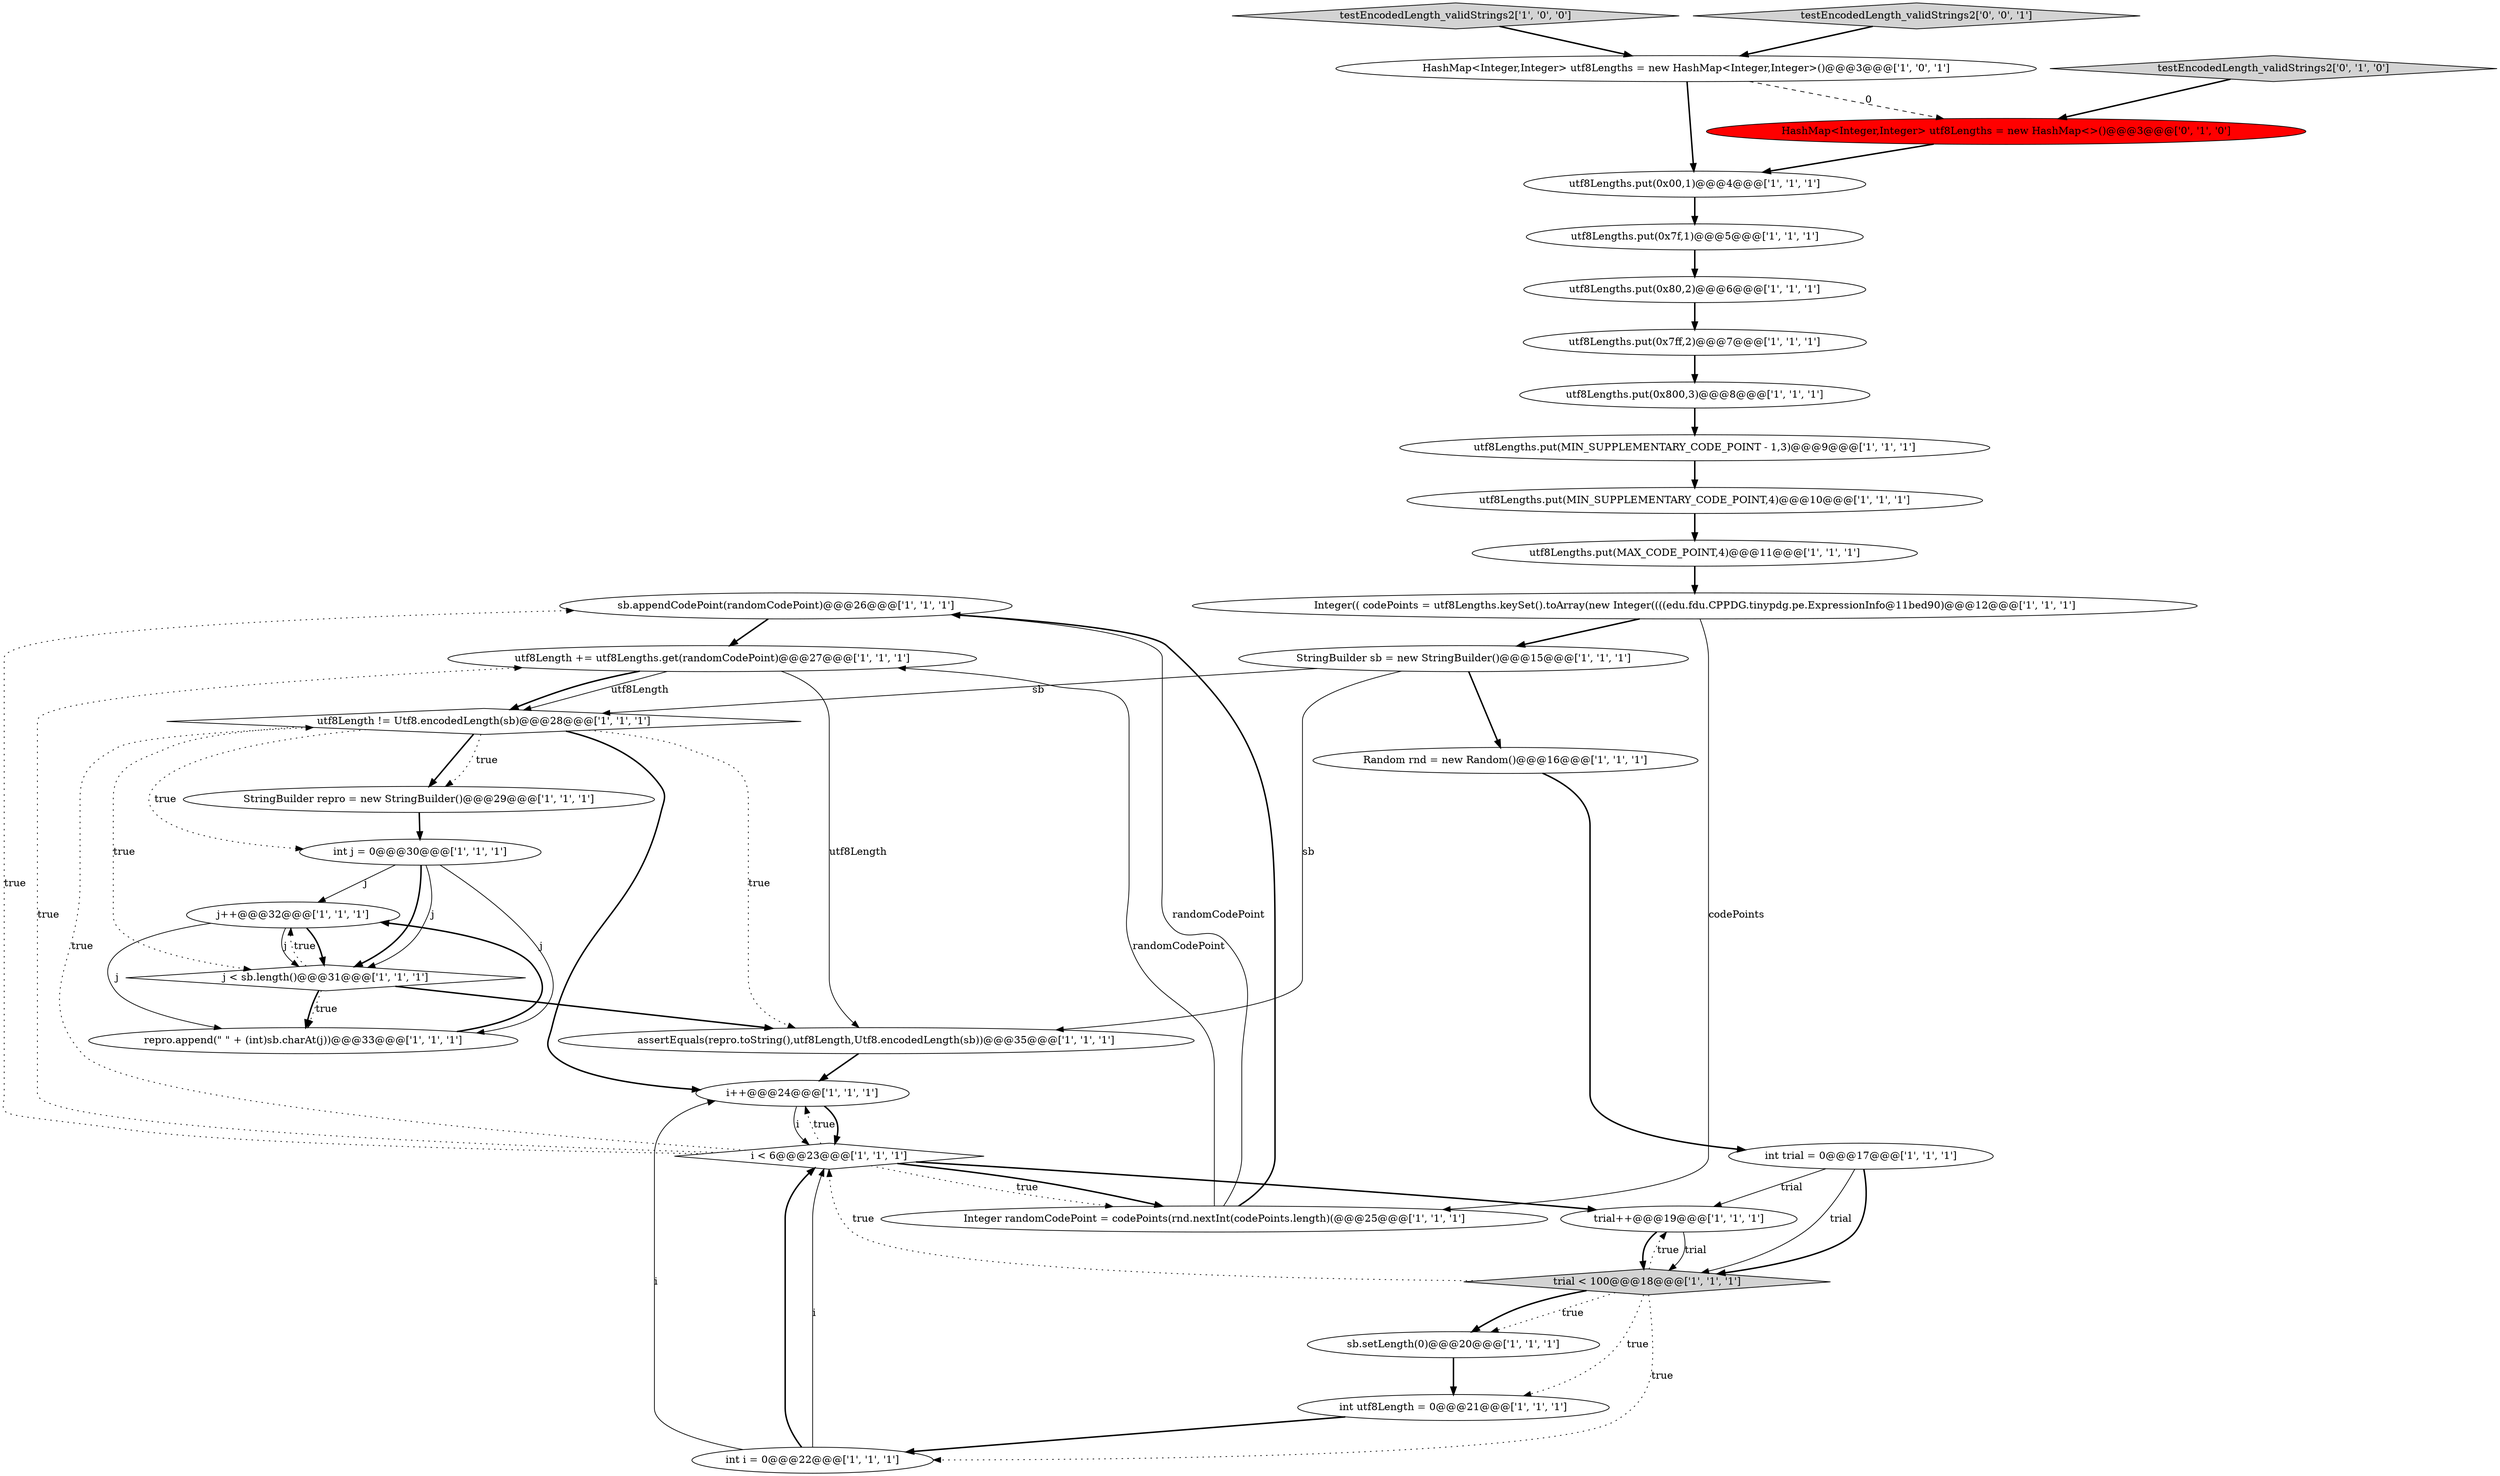 digraph {
0 [style = filled, label = "sb.appendCodePoint(randomCodePoint)@@@26@@@['1', '1', '1']", fillcolor = white, shape = ellipse image = "AAA0AAABBB1BBB"];
32 [style = filled, label = "HashMap<Integer,Integer> utf8Lengths = new HashMap<>()@@@3@@@['0', '1', '0']", fillcolor = red, shape = ellipse image = "AAA1AAABBB2BBB"];
11 [style = filled, label = "sb.setLength(0)@@@20@@@['1', '1', '1']", fillcolor = white, shape = ellipse image = "AAA0AAABBB1BBB"];
9 [style = filled, label = "utf8Lengths.put(MIN_SUPPLEMENTARY_CODE_POINT - 1,3)@@@9@@@['1', '1', '1']", fillcolor = white, shape = ellipse image = "AAA0AAABBB1BBB"];
18 [style = filled, label = "trial < 100@@@18@@@['1', '1', '1']", fillcolor = lightgray, shape = diamond image = "AAA0AAABBB1BBB"];
10 [style = filled, label = "Integer randomCodePoint = codePoints(rnd.nextInt(codePoints.length)(@@@25@@@['1', '1', '1']", fillcolor = white, shape = ellipse image = "AAA0AAABBB1BBB"];
3 [style = filled, label = "Random rnd = new Random()@@@16@@@['1', '1', '1']", fillcolor = white, shape = ellipse image = "AAA0AAABBB1BBB"];
30 [style = filled, label = "j++@@@32@@@['1', '1', '1']", fillcolor = white, shape = ellipse image = "AAA0AAABBB1BBB"];
22 [style = filled, label = "HashMap<Integer,Integer> utf8Lengths = new HashMap<Integer,Integer>()@@@3@@@['1', '0', '1']", fillcolor = white, shape = ellipse image = "AAA0AAABBB1BBB"];
26 [style = filled, label = "int j = 0@@@30@@@['1', '1', '1']", fillcolor = white, shape = ellipse image = "AAA0AAABBB1BBB"];
6 [style = filled, label = "testEncodedLength_validStrings2['1', '0', '0']", fillcolor = lightgray, shape = diamond image = "AAA0AAABBB1BBB"];
7 [style = filled, label = "utf8Length += utf8Lengths.get(randomCodePoint)@@@27@@@['1', '1', '1']", fillcolor = white, shape = ellipse image = "AAA0AAABBB1BBB"];
16 [style = filled, label = "utf8Lengths.put(MAX_CODE_POINT,4)@@@11@@@['1', '1', '1']", fillcolor = white, shape = ellipse image = "AAA0AAABBB1BBB"];
21 [style = filled, label = "int utf8Length = 0@@@21@@@['1', '1', '1']", fillcolor = white, shape = ellipse image = "AAA0AAABBB1BBB"];
25 [style = filled, label = "utf8Length != Utf8.encodedLength(sb)@@@28@@@['1', '1', '1']", fillcolor = white, shape = diamond image = "AAA0AAABBB1BBB"];
24 [style = filled, label = "int trial = 0@@@17@@@['1', '1', '1']", fillcolor = white, shape = ellipse image = "AAA0AAABBB1BBB"];
23 [style = filled, label = "trial++@@@19@@@['1', '1', '1']", fillcolor = white, shape = ellipse image = "AAA0AAABBB1BBB"];
5 [style = filled, label = "int i = 0@@@22@@@['1', '1', '1']", fillcolor = white, shape = ellipse image = "AAA0AAABBB1BBB"];
27 [style = filled, label = "utf8Lengths.put(0x7f,1)@@@5@@@['1', '1', '1']", fillcolor = white, shape = ellipse image = "AAA0AAABBB1BBB"];
14 [style = filled, label = "utf8Lengths.put(0x7ff,2)@@@7@@@['1', '1', '1']", fillcolor = white, shape = ellipse image = "AAA0AAABBB1BBB"];
2 [style = filled, label = "StringBuilder repro = new StringBuilder()@@@29@@@['1', '1', '1']", fillcolor = white, shape = ellipse image = "AAA0AAABBB1BBB"];
29 [style = filled, label = "utf8Lengths.put(MIN_SUPPLEMENTARY_CODE_POINT,4)@@@10@@@['1', '1', '1']", fillcolor = white, shape = ellipse image = "AAA0AAABBB1BBB"];
28 [style = filled, label = "assertEquals(repro.toString(),utf8Length,Utf8.encodedLength(sb))@@@35@@@['1', '1', '1']", fillcolor = white, shape = ellipse image = "AAA0AAABBB1BBB"];
4 [style = filled, label = "i < 6@@@23@@@['1', '1', '1']", fillcolor = white, shape = diamond image = "AAA0AAABBB1BBB"];
15 [style = filled, label = "i++@@@24@@@['1', '1', '1']", fillcolor = white, shape = ellipse image = "AAA0AAABBB1BBB"];
33 [style = filled, label = "testEncodedLength_validStrings2['0', '0', '1']", fillcolor = lightgray, shape = diamond image = "AAA0AAABBB3BBB"];
12 [style = filled, label = "j < sb.length()@@@31@@@['1', '1', '1']", fillcolor = white, shape = diamond image = "AAA0AAABBB1BBB"];
13 [style = filled, label = "utf8Lengths.put(0x00,1)@@@4@@@['1', '1', '1']", fillcolor = white, shape = ellipse image = "AAA0AAABBB1BBB"];
20 [style = filled, label = "repro.append(\" \" + (int)sb.charAt(j))@@@33@@@['1', '1', '1']", fillcolor = white, shape = ellipse image = "AAA0AAABBB1BBB"];
31 [style = filled, label = "testEncodedLength_validStrings2['0', '1', '0']", fillcolor = lightgray, shape = diamond image = "AAA0AAABBB2BBB"];
8 [style = filled, label = "utf8Lengths.put(0x800,3)@@@8@@@['1', '1', '1']", fillcolor = white, shape = ellipse image = "AAA0AAABBB1BBB"];
1 [style = filled, label = "StringBuilder sb = new StringBuilder()@@@15@@@['1', '1', '1']", fillcolor = white, shape = ellipse image = "AAA0AAABBB1BBB"];
17 [style = filled, label = "Integer(( codePoints = utf8Lengths.keySet().toArray(new Integer((((edu.fdu.CPPDG.tinypdg.pe.ExpressionInfo@11bed90)@@@12@@@['1', '1', '1']", fillcolor = white, shape = ellipse image = "AAA0AAABBB1BBB"];
19 [style = filled, label = "utf8Lengths.put(0x80,2)@@@6@@@['1', '1', '1']", fillcolor = white, shape = ellipse image = "AAA0AAABBB1BBB"];
4->10 [style = bold, label=""];
2->26 [style = bold, label=""];
26->20 [style = solid, label="j"];
28->15 [style = bold, label=""];
12->28 [style = bold, label=""];
17->1 [style = bold, label=""];
3->24 [style = bold, label=""];
30->20 [style = solid, label="j"];
6->22 [style = bold, label=""];
4->10 [style = dotted, label="true"];
5->4 [style = solid, label="i"];
24->18 [style = solid, label="trial"];
31->32 [style = bold, label=""];
11->21 [style = bold, label=""];
18->11 [style = bold, label=""];
26->30 [style = solid, label="j"];
4->0 [style = dotted, label="true"];
18->21 [style = dotted, label="true"];
1->3 [style = bold, label=""];
10->0 [style = solid, label="randomCodePoint"];
12->20 [style = bold, label=""];
4->7 [style = dotted, label="true"];
15->4 [style = solid, label="i"];
25->12 [style = dotted, label="true"];
1->25 [style = solid, label="sb"];
22->32 [style = dashed, label="0"];
25->28 [style = dotted, label="true"];
16->17 [style = bold, label=""];
4->15 [style = dotted, label="true"];
4->25 [style = dotted, label="true"];
24->18 [style = bold, label=""];
7->28 [style = solid, label="utf8Length"];
25->2 [style = bold, label=""];
12->30 [style = dotted, label="true"];
23->18 [style = solid, label="trial"];
0->7 [style = bold, label=""];
21->5 [style = bold, label=""];
24->23 [style = solid, label="trial"];
18->11 [style = dotted, label="true"];
26->12 [style = bold, label=""];
30->12 [style = bold, label=""];
13->27 [style = bold, label=""];
17->10 [style = solid, label="codePoints"];
12->20 [style = dotted, label="true"];
19->14 [style = bold, label=""];
26->12 [style = solid, label="j"];
33->22 [style = bold, label=""];
5->15 [style = solid, label="i"];
5->4 [style = bold, label=""];
10->0 [style = bold, label=""];
10->7 [style = solid, label="randomCodePoint"];
15->4 [style = bold, label=""];
8->9 [style = bold, label=""];
7->25 [style = solid, label="utf8Length"];
25->15 [style = bold, label=""];
14->8 [style = bold, label=""];
27->19 [style = bold, label=""];
7->25 [style = bold, label=""];
18->5 [style = dotted, label="true"];
18->4 [style = dotted, label="true"];
22->13 [style = bold, label=""];
30->12 [style = solid, label="j"];
32->13 [style = bold, label=""];
20->30 [style = bold, label=""];
9->29 [style = bold, label=""];
1->28 [style = solid, label="sb"];
25->2 [style = dotted, label="true"];
29->16 [style = bold, label=""];
23->18 [style = bold, label=""];
25->26 [style = dotted, label="true"];
4->23 [style = bold, label=""];
18->23 [style = dotted, label="true"];
}
